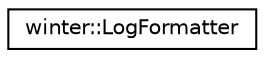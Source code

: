 digraph "类继承关系图"
{
 // LATEX_PDF_SIZE
  edge [fontname="Helvetica",fontsize="10",labelfontname="Helvetica",labelfontsize="10"];
  node [fontname="Helvetica",fontsize="10",shape=record];
  rankdir="LR";
  Node0 [label="winter::LogFormatter",height=0.2,width=0.4,color="black", fillcolor="white", style="filled",URL="$classwinter_1_1LogFormatter.html",tooltip="日志格式化"];
}
